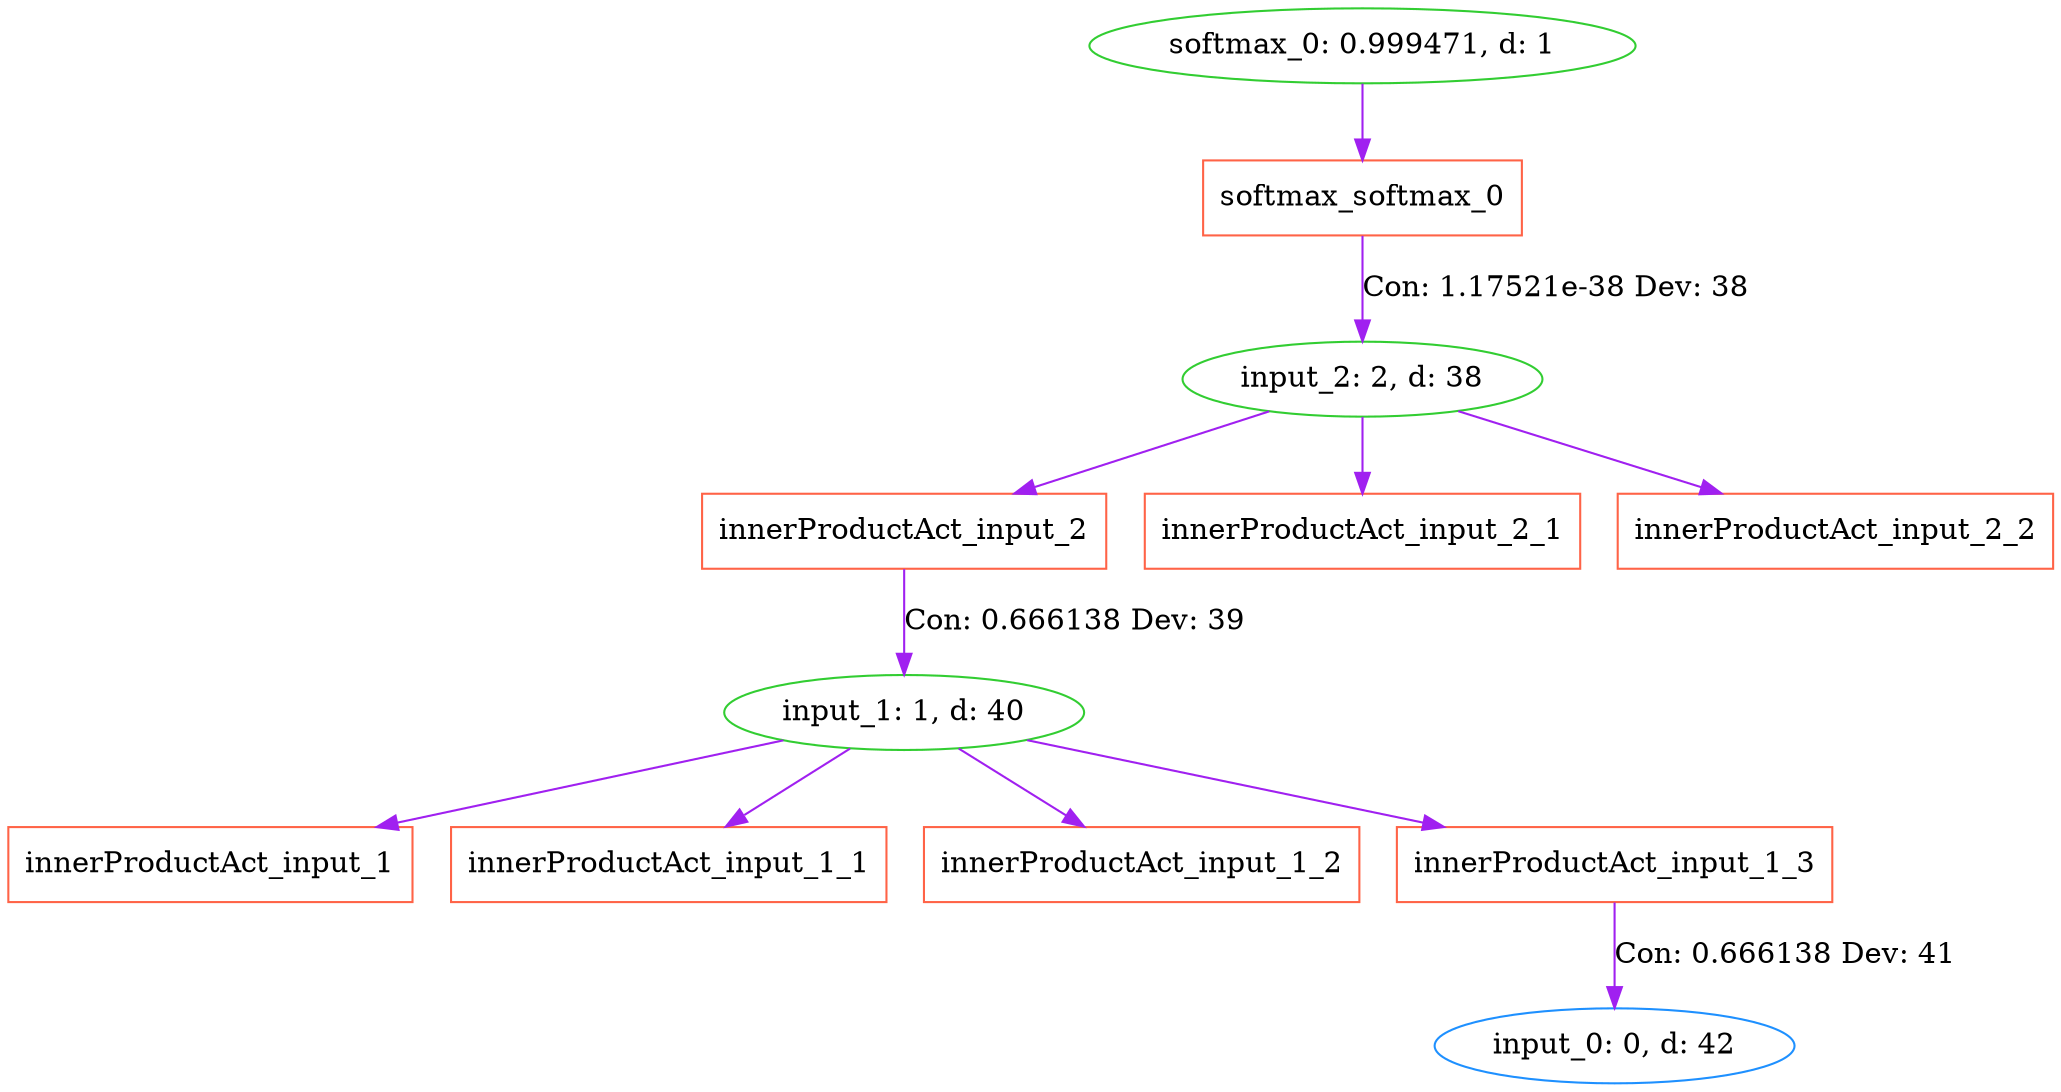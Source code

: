 digraph G {
0 [label="softmax_0: 0.999471, d: 1", shape=oval, color=limegreen];
1 [label="softmax_softmax_0", shape=box, color=tomato];
2 [label="input_2: 2, d: 38", shape=oval, color=limegreen];
3 [label="innerProductAct_input_2", shape=box, color=tomato];
4 [label="input_1: 1, d: 40", shape=oval, color=limegreen];
5 [label="innerProductAct_input_1", shape=box, color=tomato];
6 [label="innerProductAct_input_1_1", shape=box, color=tomato];
7 [label="innerProductAct_input_1_2", shape=box, color=tomato];
8 [label="innerProductAct_input_1_3", shape=box, color=tomato];
9 [label="input_0: 0, d: 42", shape=oval, color=dodgerblue];
10 [label="innerProductAct_input_2_1", shape=box, color=tomato];
11 [label="innerProductAct_input_2_2", shape=box, color=tomato];
0->1  [color=purple]
 [label=""];
1->2  [color=purple]
 [label="Con: 1.17521e-38 Dev: 38"];
2->3  [color=purple]
 [label=""];
4->5  [color=purple]
 [label=""];
4->6  [color=purple]
 [label=""];
4->7  [color=purple]
 [label=""];
4->8  [color=purple]
 [label=""];
2->10  [color=purple]
 [label=""];
2->11  [color=purple]
 [label=""];
3->4  [color=purple]
 [label="Con: 0.666138 Dev: 39"];
8->9  [color=purple]
 [label="Con: 0.666138 Dev: 41"];
}
